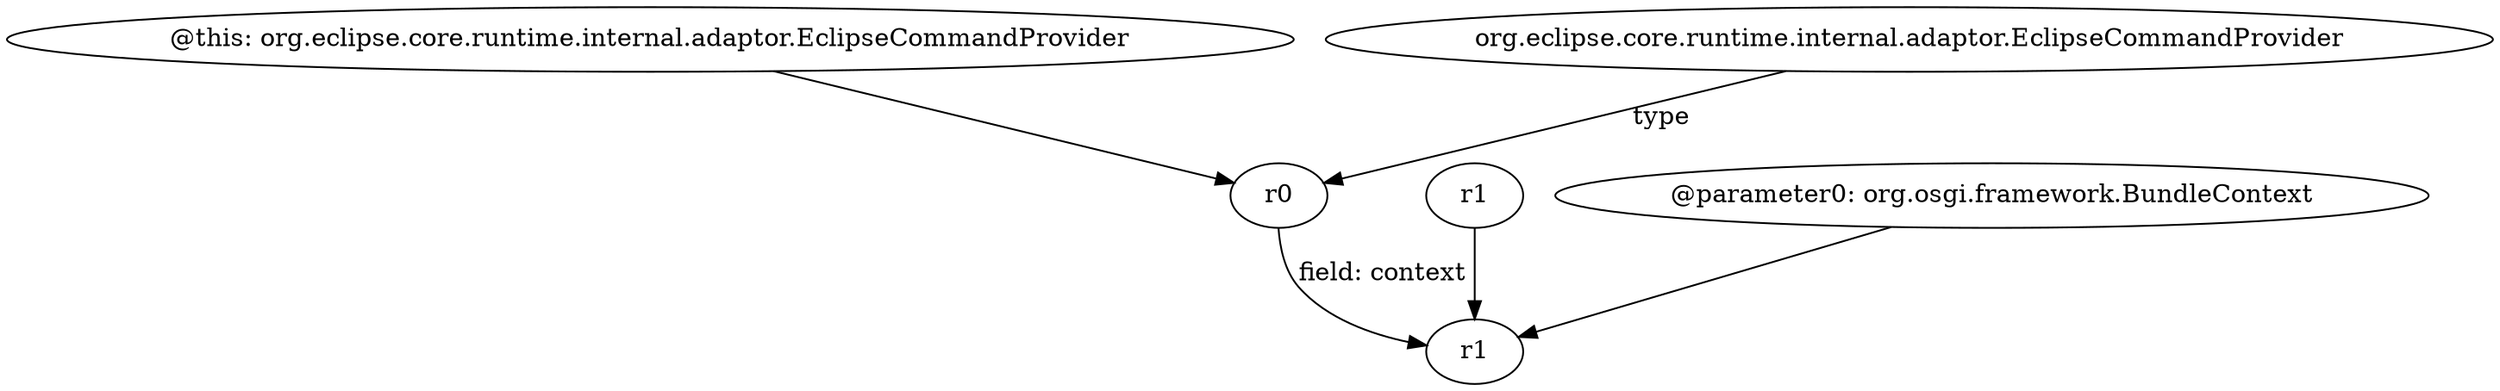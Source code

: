digraph g {
0[label="@this: org.eclipse.core.runtime.internal.adaptor.EclipseCommandProvider"]
1[label="r0"]
0->1[label=""]
2[label="r1"]
3[label="r1"]
2->3[label=""]
4[label="org.eclipse.core.runtime.internal.adaptor.EclipseCommandProvider"]
4->1[label="type"]
1->3[label="field: context"]
5[label="@parameter0: org.osgi.framework.BundleContext"]
5->3[label=""]
}